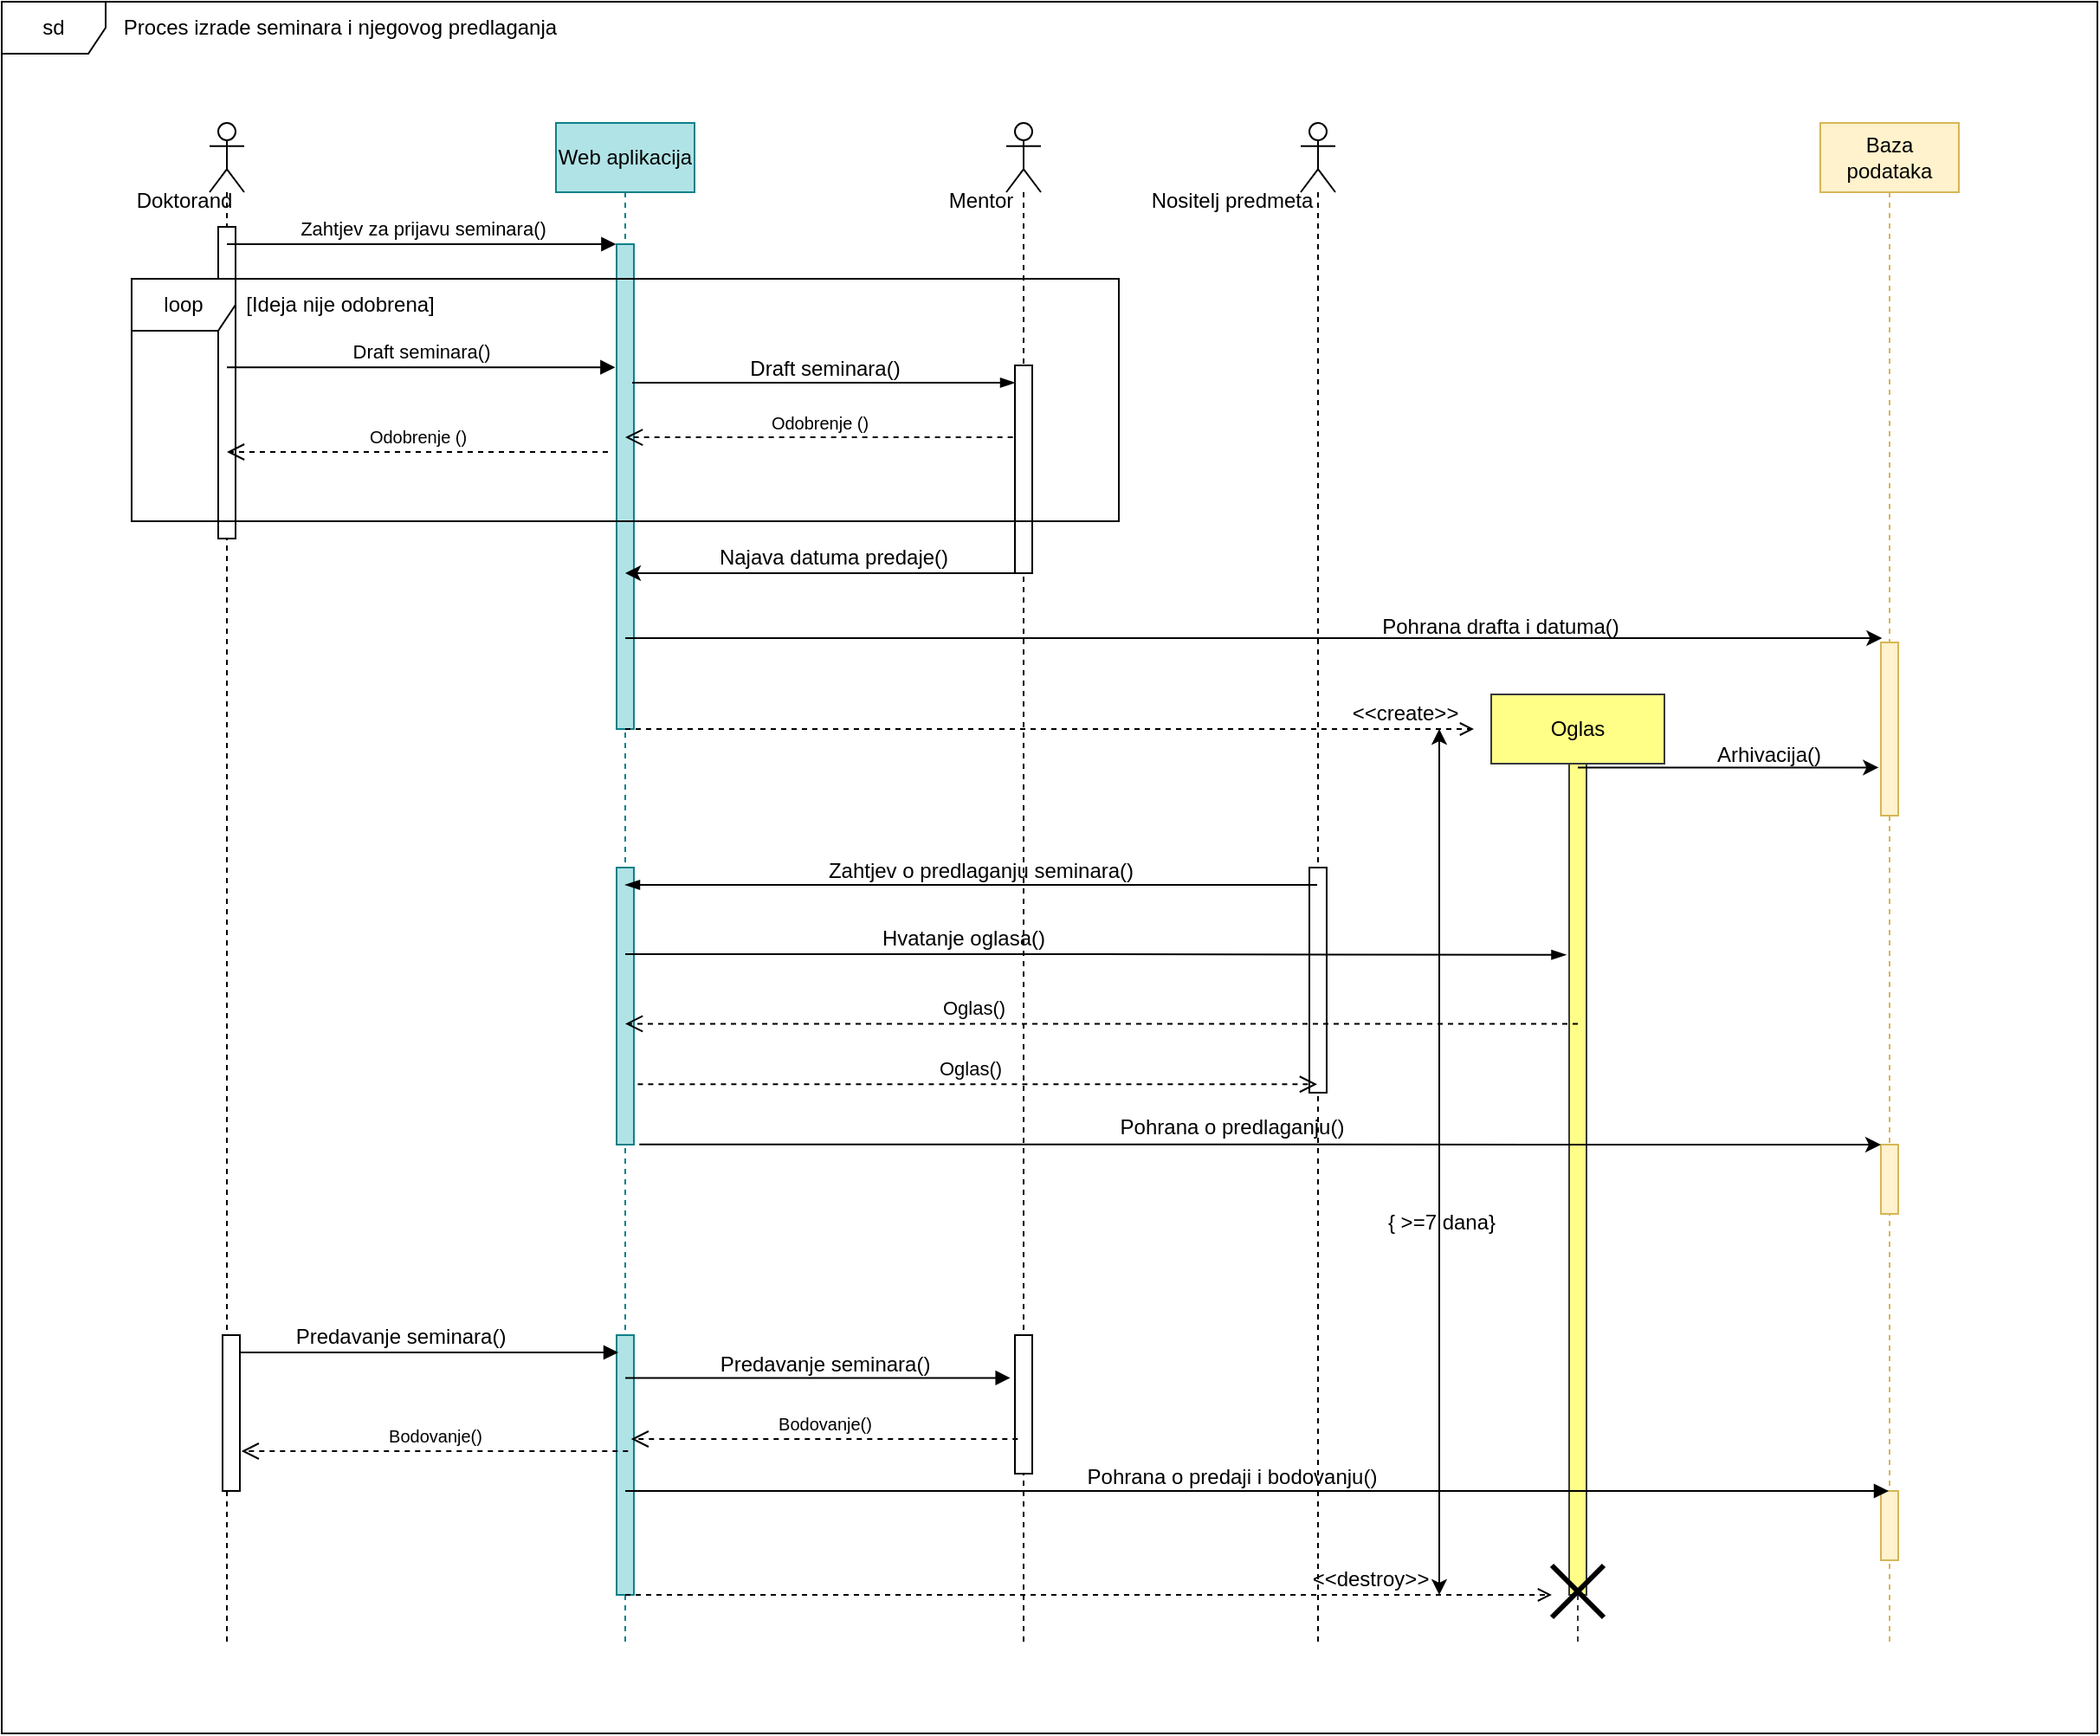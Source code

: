 <mxfile version="20.6.0" type="device"><diagram id="kgpKYQtTHZ0yAKxKKP6v" name="Page-1"><mxGraphModel dx="2071" dy="1675" grid="1" gridSize="10" guides="1" tooltips="1" connect="1" arrows="1" fold="1" page="1" pageScale="1" pageWidth="850" pageHeight="1100" math="0" shadow="0"><root><mxCell id="0"/><mxCell id="1" parent="0"/><mxCell id="znf0t0kGtmBkypwPNCEO-50" value="sd" style="shape=umlFrame;whiteSpace=wrap;html=1;gradientColor=none;fillColor=default;strokeColor=default;swimlaneFillColor=default;" vertex="1" parent="1"><mxGeometry x="-60" y="-50" width="1210" height="1000" as="geometry"/></mxCell><mxCell id="tDZ69JRDFd1WXm0-AqOL-7" value="&lt;br&gt;" style="shape=umlLifeline;participant=umlActor;perimeter=lifelinePerimeter;whiteSpace=wrap;html=1;container=1;collapsible=0;recursiveResize=0;verticalAlign=top;spacingTop=36;outlineConnect=0;size=40;" parent="1" vertex="1"><mxGeometry x="60" y="20" width="20" height="880" as="geometry"/></mxCell><mxCell id="tDZ69JRDFd1WXm0-AqOL-13" value="" style="html=1;points=[];perimeter=orthogonalPerimeter;" parent="tDZ69JRDFd1WXm0-AqOL-7" vertex="1"><mxGeometry x="5" y="60" width="10" height="180" as="geometry"/></mxCell><mxCell id="tDZ69JRDFd1WXm0-AqOL-9" value="Doktorand" style="text;html=1;align=center;verticalAlign=middle;resizable=0;points=[];autosize=1;strokeColor=none;fillColor=none;" parent="tDZ69JRDFd1WXm0-AqOL-7" vertex="1"><mxGeometry x="-55" y="30" width="80" height="30" as="geometry"/></mxCell><mxCell id="znf0t0kGtmBkypwPNCEO-53" value="" style="html=1;points=[];perimeter=orthogonalPerimeter;strokeColor=default;fillColor=default;gradientColor=none;" vertex="1" parent="tDZ69JRDFd1WXm0-AqOL-7"><mxGeometry x="7.5" y="700" width="10" height="90" as="geometry"/></mxCell><mxCell id="tDZ69JRDFd1WXm0-AqOL-10" value="Baza podataka" style="shape=umlLifeline;perimeter=lifelinePerimeter;whiteSpace=wrap;html=1;container=1;collapsible=0;recursiveResize=0;outlineConnect=0;fillColor=#fff2cc;strokeColor=#d6b656;" parent="1" vertex="1"><mxGeometry x="990" y="20" width="80" height="880" as="geometry"/></mxCell><mxCell id="tDZ69JRDFd1WXm0-AqOL-46" value="" style="html=1;points=[];perimeter=orthogonalPerimeter;labelBackgroundColor=none;fontSize=12;fillColor=#fff2cc;strokeColor=#d6b656;" parent="tDZ69JRDFd1WXm0-AqOL-10" vertex="1"><mxGeometry x="35" y="300" width="10" height="100" as="geometry"/></mxCell><mxCell id="znf0t0kGtmBkypwPNCEO-44" value="" style="html=1;points=[];perimeter=orthogonalPerimeter;labelBackgroundColor=none;fontSize=12;fillColor=#fff2cc;strokeColor=#d6b656;" vertex="1" parent="tDZ69JRDFd1WXm0-AqOL-10"><mxGeometry x="35" y="790" width="10" height="40" as="geometry"/></mxCell><mxCell id="znf0t0kGtmBkypwPNCEO-63" value="" style="html=1;points=[];perimeter=orthogonalPerimeter;labelBackgroundColor=none;fontSize=12;fillColor=#fff2cc;strokeColor=#d6b656;" vertex="1" parent="tDZ69JRDFd1WXm0-AqOL-10"><mxGeometry x="35" y="590" width="10" height="40" as="geometry"/></mxCell><mxCell id="tDZ69JRDFd1WXm0-AqOL-14" value="Draft seminara()" style="html=1;verticalAlign=bottom;endArrow=block;rounded=0;entryX=-0.082;entryY=0.254;entryDx=0;entryDy=0;entryPerimeter=0;" parent="1" source="tDZ69JRDFd1WXm0-AqOL-7" target="tDZ69JRDFd1WXm0-AqOL-52" edge="1"><mxGeometry width="80" relative="1" as="geometry"><mxPoint x="77.5" y="90" as="sourcePoint"/><mxPoint x="172.5" y="90" as="targetPoint"/></mxGeometry></mxCell><mxCell id="tDZ69JRDFd1WXm0-AqOL-51" value="Web aplikacija" style="shape=umlLifeline;perimeter=lifelinePerimeter;whiteSpace=wrap;html=1;container=1;collapsible=0;recursiveResize=0;outlineConnect=0;labelBackgroundColor=none;fontSize=12;fillColor=#b0e3e6;strokeColor=#0e8088;" parent="1" vertex="1"><mxGeometry x="260" y="20" width="80" height="880" as="geometry"/></mxCell><mxCell id="tDZ69JRDFd1WXm0-AqOL-52" value="" style="html=1;points=[];perimeter=orthogonalPerimeter;labelBackgroundColor=none;fontSize=12;fillColor=#b0e3e6;strokeColor=#0e8088;" parent="tDZ69JRDFd1WXm0-AqOL-51" vertex="1"><mxGeometry x="35" y="70" width="10" height="280" as="geometry"/></mxCell><mxCell id="znf0t0kGtmBkypwPNCEO-17" value="" style="html=1;points=[];perimeter=orthogonalPerimeter;fillColor=#b0e3e6;strokeColor=#0e8088;" vertex="1" parent="tDZ69JRDFd1WXm0-AqOL-51"><mxGeometry x="35" y="700" width="10" height="150" as="geometry"/></mxCell><mxCell id="znf0t0kGtmBkypwPNCEO-39" value="" style="html=1;points=[];perimeter=orthogonalPerimeter;fillColor=#b0e3e6;strokeColor=#0e8088;" vertex="1" parent="tDZ69JRDFd1WXm0-AqOL-51"><mxGeometry x="35" y="430" width="10" height="160" as="geometry"/></mxCell><mxCell id="tDZ69JRDFd1WXm0-AqOL-73" value="Odobrenje ()" style="html=1;verticalAlign=bottom;endArrow=open;dashed=1;endSize=8;rounded=0;fontSize=10;exitX=-0.118;exitY=0.346;exitDx=0;exitDy=0;exitPerimeter=0;" parent="1" source="znf0t0kGtmBkypwPNCEO-4" target="tDZ69JRDFd1WXm0-AqOL-51" edge="1"><mxGeometry relative="1" as="geometry"><mxPoint x="300" y="141" as="sourcePoint"/><mxPoint x="300" y="162" as="targetPoint"/></mxGeometry></mxCell><mxCell id="znf0t0kGtmBkypwPNCEO-1" value="" style="shape=umlLifeline;participant=umlActor;perimeter=lifelinePerimeter;whiteSpace=wrap;html=1;container=1;collapsible=0;recursiveResize=0;verticalAlign=top;spacingTop=36;outlineConnect=0;" vertex="1" parent="1"><mxGeometry x="520" y="20" width="20" height="880" as="geometry"/></mxCell><mxCell id="znf0t0kGtmBkypwPNCEO-4" value="" style="html=1;points=[];perimeter=orthogonalPerimeter;" vertex="1" parent="znf0t0kGtmBkypwPNCEO-1"><mxGeometry x="5" y="140" width="10" height="120" as="geometry"/></mxCell><mxCell id="znf0t0kGtmBkypwPNCEO-56" value="" style="html=1;points=[];perimeter=orthogonalPerimeter;" vertex="1" parent="znf0t0kGtmBkypwPNCEO-1"><mxGeometry x="5" y="700" width="10" height="80" as="geometry"/></mxCell><mxCell id="znf0t0kGtmBkypwPNCEO-2" value="Mentor" style="text;html=1;align=center;verticalAlign=middle;resizable=0;points=[];autosize=1;strokeColor=none;fillColor=none;" vertex="1" parent="1"><mxGeometry x="475" y="50" width="60" height="30" as="geometry"/></mxCell><mxCell id="znf0t0kGtmBkypwPNCEO-3" value="" style="edgeStyle=elbowEdgeStyle;fontSize=12;html=1;endArrow=blockThin;endFill=1;rounded=0;" edge="1" parent="1"><mxGeometry width="160" relative="1" as="geometry"><mxPoint x="304" y="170" as="sourcePoint"/><mxPoint x="525" y="170" as="targetPoint"/></mxGeometry></mxCell><mxCell id="znf0t0kGtmBkypwPNCEO-5" value="Draft seminara()" style="text;html=1;align=center;verticalAlign=middle;resizable=0;points=[];autosize=1;strokeColor=none;fillColor=none;" vertex="1" parent="1"><mxGeometry x="360" y="147" width="110" height="30" as="geometry"/></mxCell><mxCell id="znf0t0kGtmBkypwPNCEO-6" value="loop" style="shape=umlFrame;whiteSpace=wrap;html=1;" vertex="1" parent="1"><mxGeometry x="15" y="110" width="570" height="140" as="geometry"/></mxCell><mxCell id="znf0t0kGtmBkypwPNCEO-8" value="Odobrenje ()" style="html=1;verticalAlign=bottom;endArrow=open;dashed=1;endSize=8;rounded=0;fontSize=10;" edge="1" parent="1" target="tDZ69JRDFd1WXm0-AqOL-7"><mxGeometry relative="1" as="geometry"><mxPoint x="290" y="210" as="sourcePoint"/><mxPoint x="70" y="172" as="targetPoint"/></mxGeometry></mxCell><mxCell id="znf0t0kGtmBkypwPNCEO-10" value="[Ideja nije odobrena]" style="text;html=1;align=center;verticalAlign=middle;resizable=0;points=[];autosize=1;strokeColor=none;fillColor=none;" vertex="1" parent="1"><mxGeometry x="70" y="110" width="130" height="30" as="geometry"/></mxCell><mxCell id="znf0t0kGtmBkypwPNCEO-12" value="Zahtjev za prijavu seminara()" style="html=1;verticalAlign=bottom;endArrow=block;rounded=0;exitX=0.98;exitY=0.186;exitDx=0;exitDy=0;exitPerimeter=0;" edge="1" parent="1"><mxGeometry width="80" relative="1" as="geometry"><mxPoint x="70.0" y="90.0" as="sourcePoint"/><mxPoint x="294.7" y="90.0" as="targetPoint"/></mxGeometry></mxCell><mxCell id="tDZ69JRDFd1WXm0-AqOL-47" value="" style="endArrow=classic;html=1;rounded=0;fontSize=15;fontColor=#000000;entryX=0.067;entryY=-0.025;entryDx=0;entryDy=0;entryPerimeter=0;" parent="1" source="tDZ69JRDFd1WXm0-AqOL-51" target="tDZ69JRDFd1WXm0-AqOL-46" edge="1"><mxGeometry width="50" height="50" relative="1" as="geometry"><mxPoint x="405.48" y="276.16" as="sourcePoint"/><mxPoint x="320" y="220" as="targetPoint"/><Array as="points"/></mxGeometry></mxCell><mxCell id="znf0t0kGtmBkypwPNCEO-13" value="" style="shape=umlLifeline;participant=umlActor;perimeter=lifelinePerimeter;whiteSpace=wrap;html=1;container=1;collapsible=0;recursiveResize=0;verticalAlign=top;spacingTop=36;outlineConnect=0;" vertex="1" parent="1"><mxGeometry x="690" y="20" width="20" height="880" as="geometry"/></mxCell><mxCell id="znf0t0kGtmBkypwPNCEO-14" value="" style="html=1;points=[];perimeter=orthogonalPerimeter;" vertex="1" parent="znf0t0kGtmBkypwPNCEO-13"><mxGeometry x="5" y="430" width="10" height="130" as="geometry"/></mxCell><mxCell id="znf0t0kGtmBkypwPNCEO-15" value="Nositelj predmeta&lt;br&gt;" style="text;html=1;align=center;verticalAlign=middle;resizable=0;points=[];autosize=1;strokeColor=none;fillColor=none;" vertex="1" parent="1"><mxGeometry x="590" y="50" width="120" height="30" as="geometry"/></mxCell><mxCell id="znf0t0kGtmBkypwPNCEO-16" value="Pohrana drafta i datuma()" style="text;html=1;align=center;verticalAlign=middle;resizable=0;points=[];autosize=1;strokeColor=none;fillColor=none;" vertex="1" parent="1"><mxGeometry x="725" y="296" width="160" height="30" as="geometry"/></mxCell><mxCell id="znf0t0kGtmBkypwPNCEO-22" value="Predavanje seminara()" style="text;html=1;align=center;verticalAlign=middle;resizable=0;points=[];autosize=1;strokeColor=none;fillColor=none;" vertex="1" parent="1"><mxGeometry x="100" y="706" width="140" height="30" as="geometry"/></mxCell><mxCell id="znf0t0kGtmBkypwPNCEO-26" value="" style="html=1;verticalAlign=bottom;endArrow=block;rounded=0;exitX=0.98;exitY=0.186;exitDx=0;exitDy=0;exitPerimeter=0;" edge="1" parent="1"><mxGeometry width="80" relative="1" as="geometry"><mxPoint x="77" y="730" as="sourcePoint"/><mxPoint x="296" y="730" as="targetPoint"/></mxGeometry></mxCell><mxCell id="znf0t0kGtmBkypwPNCEO-27" value="Bodovanje()" style="html=1;verticalAlign=bottom;endArrow=open;dashed=1;endSize=8;rounded=0;fontSize=10;exitX=-0.22;exitY=0.2;exitDx=0;exitDy=0;exitPerimeter=0;" edge="1" parent="1"><mxGeometry relative="1" as="geometry"><mxPoint x="526.65" y="780" as="sourcePoint"/><mxPoint x="303.35" y="780" as="targetPoint"/></mxGeometry></mxCell><mxCell id="znf0t0kGtmBkypwPNCEO-28" value="Bodovanje()" style="html=1;verticalAlign=bottom;endArrow=open;dashed=1;endSize=8;rounded=0;fontSize=10;exitX=-0.22;exitY=0.2;exitDx=0;exitDy=0;exitPerimeter=0;" edge="1" parent="1"><mxGeometry relative="1" as="geometry"><mxPoint x="301.65" y="787" as="sourcePoint"/><mxPoint x="78.35" y="787" as="targetPoint"/></mxGeometry></mxCell><mxCell id="znf0t0kGtmBkypwPNCEO-29" value="" style="html=1;verticalAlign=bottom;endArrow=block;rounded=0;entryX=-0.267;entryY=0.309;entryDx=0;entryDy=0;entryPerimeter=0;" edge="1" parent="1" source="tDZ69JRDFd1WXm0-AqOL-51" target="znf0t0kGtmBkypwPNCEO-56"><mxGeometry width="80" relative="1" as="geometry"><mxPoint x="300" y="350" as="sourcePoint"/><mxPoint x="524.7" y="350" as="targetPoint"/></mxGeometry></mxCell><mxCell id="znf0t0kGtmBkypwPNCEO-30" value="Predavanje seminara()" style="text;html=1;align=center;verticalAlign=middle;resizable=0;points=[];autosize=1;strokeColor=none;fillColor=none;" vertex="1" parent="1"><mxGeometry x="345" y="722" width="140" height="30" as="geometry"/></mxCell><mxCell id="znf0t0kGtmBkypwPNCEO-33" value="Oglas" style="shape=umlLifeline;perimeter=lifelinePerimeter;whiteSpace=wrap;html=1;container=1;collapsible=0;recursiveResize=0;outlineConnect=0;fillColor=#ffff88;strokeColor=#36393d;" vertex="1" parent="1"><mxGeometry x="800" y="350" width="100" height="550" as="geometry"/></mxCell><mxCell id="znf0t0kGtmBkypwPNCEO-35" value="" style="html=1;points=[];perimeter=orthogonalPerimeter;fillColor=#ffff88;strokeColor=#36393d;" vertex="1" parent="znf0t0kGtmBkypwPNCEO-33"><mxGeometry x="45" y="40" width="10" height="480" as="geometry"/></mxCell><mxCell id="znf0t0kGtmBkypwPNCEO-64" value="" style="shape=umlDestroy;whiteSpace=wrap;html=1;strokeWidth=3;strokeColor=default;fillColor=default;gradientColor=none;" vertex="1" parent="znf0t0kGtmBkypwPNCEO-33"><mxGeometry x="35" y="503" width="30" height="30" as="geometry"/></mxCell><mxCell id="znf0t0kGtmBkypwPNCEO-66" value="&amp;lt;&amp;lt;destroy&amp;gt;&amp;gt;" style="html=1;verticalAlign=bottom;labelBackgroundColor=none;endArrow=open;endFill=0;dashed=1;rounded=0;fontSize=12;fontColor=#000000;" edge="1" parent="znf0t0kGtmBkypwPNCEO-33" source="tDZ69JRDFd1WXm0-AqOL-51"><mxGeometry x="0.608" width="160" relative="1" as="geometry"><mxPoint x="-125" y="520" as="sourcePoint"/><mxPoint x="35" y="520" as="targetPoint"/><mxPoint as="offset"/></mxGeometry></mxCell><mxCell id="znf0t0kGtmBkypwPNCEO-45" value="" style="html=1;verticalAlign=bottom;endArrow=block;rounded=0;" edge="1" parent="1" source="tDZ69JRDFd1WXm0-AqOL-51" target="tDZ69JRDFd1WXm0-AqOL-10"><mxGeometry width="80" relative="1" as="geometry"><mxPoint x="702.95" y="560.0" as="sourcePoint"/><mxPoint x="307.05" y="560.0" as="targetPoint"/><Array as="points"><mxPoint x="890" y="810"/></Array></mxGeometry></mxCell><mxCell id="znf0t0kGtmBkypwPNCEO-52" value="Proces izrade seminara i njegovog predlaganja" style="text;html=1;align=center;verticalAlign=middle;resizable=0;points=[];autosize=1;strokeColor=none;fillColor=none;" vertex="1" parent="1"><mxGeometry y="-50" width="270" height="30" as="geometry"/></mxCell><mxCell id="znf0t0kGtmBkypwPNCEO-58" value="Pohrana o predaji i bodovanju()" style="text;html=1;align=center;verticalAlign=middle;resizable=0;points=[];autosize=1;strokeColor=none;fillColor=none;" vertex="1" parent="1"><mxGeometry x="555" y="787" width="190" height="30" as="geometry"/></mxCell><mxCell id="znf0t0kGtmBkypwPNCEO-59" value="&amp;lt;&amp;lt;create&amp;gt;&amp;gt;" style="html=1;verticalAlign=bottom;labelBackgroundColor=none;endArrow=open;endFill=0;dashed=1;rounded=0;fontSize=12;fontColor=#000000;" edge="1" parent="1"><mxGeometry x="0.837" width="160" relative="1" as="geometry"><mxPoint x="300" y="370" as="sourcePoint"/><mxPoint x="790" y="370" as="targetPoint"/><mxPoint as="offset"/></mxGeometry></mxCell><mxCell id="znf0t0kGtmBkypwPNCEO-60" value="" style="endArrow=classic;html=1;rounded=0;fontSize=15;fontColor=#000000;entryX=-0.133;entryY=0.056;entryDx=0;entryDy=0;entryPerimeter=0;" edge="1" parent="1" source="znf0t0kGtmBkypwPNCEO-33"><mxGeometry width="50" height="50" relative="1" as="geometry"><mxPoint x="590" y="360" as="sourcePoint"/><mxPoint x="1023.67" y="392.24" as="targetPoint"/></mxGeometry></mxCell><mxCell id="znf0t0kGtmBkypwPNCEO-62" value="Arhivacija()" style="text;html=1;align=center;verticalAlign=middle;resizable=0;points=[];autosize=1;strokeColor=none;fillColor=none;" vertex="1" parent="1"><mxGeometry x="920" y="370" width="80" height="30" as="geometry"/></mxCell><mxCell id="znf0t0kGtmBkypwPNCEO-67" value="" style="endArrow=classic;html=1;rounded=0;fontSize=15;fontColor=#000000;exitX=1.311;exitY=0.999;exitDx=0;exitDy=0;exitPerimeter=0;" edge="1" parent="1" source="znf0t0kGtmBkypwPNCEO-39" target="znf0t0kGtmBkypwPNCEO-63"><mxGeometry width="50" height="50" relative="1" as="geometry"><mxPoint x="590" y="510" as="sourcePoint"/><mxPoint x="640" y="460" as="targetPoint"/></mxGeometry></mxCell><mxCell id="znf0t0kGtmBkypwPNCEO-68" value="Pohrana o predlaganju()" style="text;html=1;align=center;verticalAlign=middle;resizable=0;points=[];autosize=1;strokeColor=none;fillColor=none;" vertex="1" parent="1"><mxGeometry x="575" y="585" width="150" height="30" as="geometry"/></mxCell><mxCell id="znf0t0kGtmBkypwPNCEO-69" value="" style="edgeStyle=elbowEdgeStyle;fontSize=12;html=1;endArrow=blockThin;endFill=1;rounded=0;" edge="1" parent="1" source="znf0t0kGtmBkypwPNCEO-13" target="tDZ69JRDFd1WXm0-AqOL-51"><mxGeometry width="160" relative="1" as="geometry"><mxPoint x="670" y="450" as="sourcePoint"/><mxPoint x="620" y="480" as="targetPoint"/></mxGeometry></mxCell><mxCell id="znf0t0kGtmBkypwPNCEO-70" value="Zahtjev o predlaganju seminara()" style="text;html=1;align=center;verticalAlign=middle;resizable=0;points=[];autosize=1;strokeColor=none;fillColor=none;" vertex="1" parent="1"><mxGeometry x="405" y="437" width="200" height="30" as="geometry"/></mxCell><mxCell id="znf0t0kGtmBkypwPNCEO-73" value="" style="edgeStyle=elbowEdgeStyle;fontSize=12;html=1;endArrow=blockThin;endFill=1;rounded=0;entryX=-0.178;entryY=0.23;entryDx=0;entryDy=0;entryPerimeter=0;" edge="1" parent="1" target="znf0t0kGtmBkypwPNCEO-35"><mxGeometry width="160" relative="1" as="geometry"><mxPoint x="300" y="500" as="sourcePoint"/><mxPoint x="460" y="500" as="targetPoint"/></mxGeometry></mxCell><mxCell id="znf0t0kGtmBkypwPNCEO-74" value="Hvatanje oglasa()" style="text;html=1;align=center;verticalAlign=middle;resizable=0;points=[];autosize=1;strokeColor=none;fillColor=none;" vertex="1" parent="1"><mxGeometry x="435" y="476" width="120" height="30" as="geometry"/></mxCell><mxCell id="znf0t0kGtmBkypwPNCEO-75" value="Oglas()" style="html=1;verticalAlign=bottom;endArrow=open;dashed=1;endSize=8;rounded=0;exitX=1.222;exitY=0.782;exitDx=0;exitDy=0;exitPerimeter=0;" edge="1" parent="1" source="znf0t0kGtmBkypwPNCEO-39" target="znf0t0kGtmBkypwPNCEO-13"><mxGeometry x="-0.017" relative="1" as="geometry"><mxPoint x="805.61" y="670" as="sourcePoint"/><mxPoint x="259.999" y="670" as="targetPoint"/><mxPoint x="-1" as="offset"/></mxGeometry></mxCell><mxCell id="znf0t0kGtmBkypwPNCEO-71" value="Oglas()" style="html=1;verticalAlign=bottom;endArrow=open;dashed=1;endSize=8;rounded=0;exitX=0.5;exitY=0.313;exitDx=0;exitDy=0;exitPerimeter=0;" edge="1" parent="1" source="znf0t0kGtmBkypwPNCEO-35" target="tDZ69JRDFd1WXm0-AqOL-51"><mxGeometry x="0.265" relative="1" as="geometry"><mxPoint x="845" y="563" as="sourcePoint"/><mxPoint x="765" y="563" as="targetPoint"/><mxPoint x="-1" as="offset"/></mxGeometry></mxCell><mxCell id="znf0t0kGtmBkypwPNCEO-78" value="" style="endArrow=classic;html=1;rounded=0;fontSize=15;fontColor=#000000;" edge="1" parent="1" target="tDZ69JRDFd1WXm0-AqOL-51"><mxGeometry width="50" height="50" relative="1" as="geometry"><mxPoint x="525" y="280" as="sourcePoint"/><mxPoint x="300" y="330" as="targetPoint"/></mxGeometry></mxCell><mxCell id="znf0t0kGtmBkypwPNCEO-79" value="Najava datuma predaje()" style="text;html=1;align=center;verticalAlign=middle;resizable=0;points=[];autosize=1;strokeColor=none;fillColor=none;" vertex="1" parent="1"><mxGeometry x="340" y="256" width="160" height="30" as="geometry"/></mxCell><mxCell id="znf0t0kGtmBkypwPNCEO-83" value="" style="endArrow=classic;startArrow=classic;html=1;rounded=0;" edge="1" parent="1"><mxGeometry width="50" height="50" relative="1" as="geometry"><mxPoint x="770" y="870" as="sourcePoint"/><mxPoint x="770" y="370" as="targetPoint"/></mxGeometry></mxCell><mxCell id="znf0t0kGtmBkypwPNCEO-84" value="{ &amp;gt;=7 dana}" style="text;html=1;align=center;verticalAlign=middle;resizable=0;points=[];autosize=1;" vertex="1" parent="1"><mxGeometry x="726" y="640" width="90" height="30" as="geometry"/></mxCell></root></mxGraphModel></diagram></mxfile>